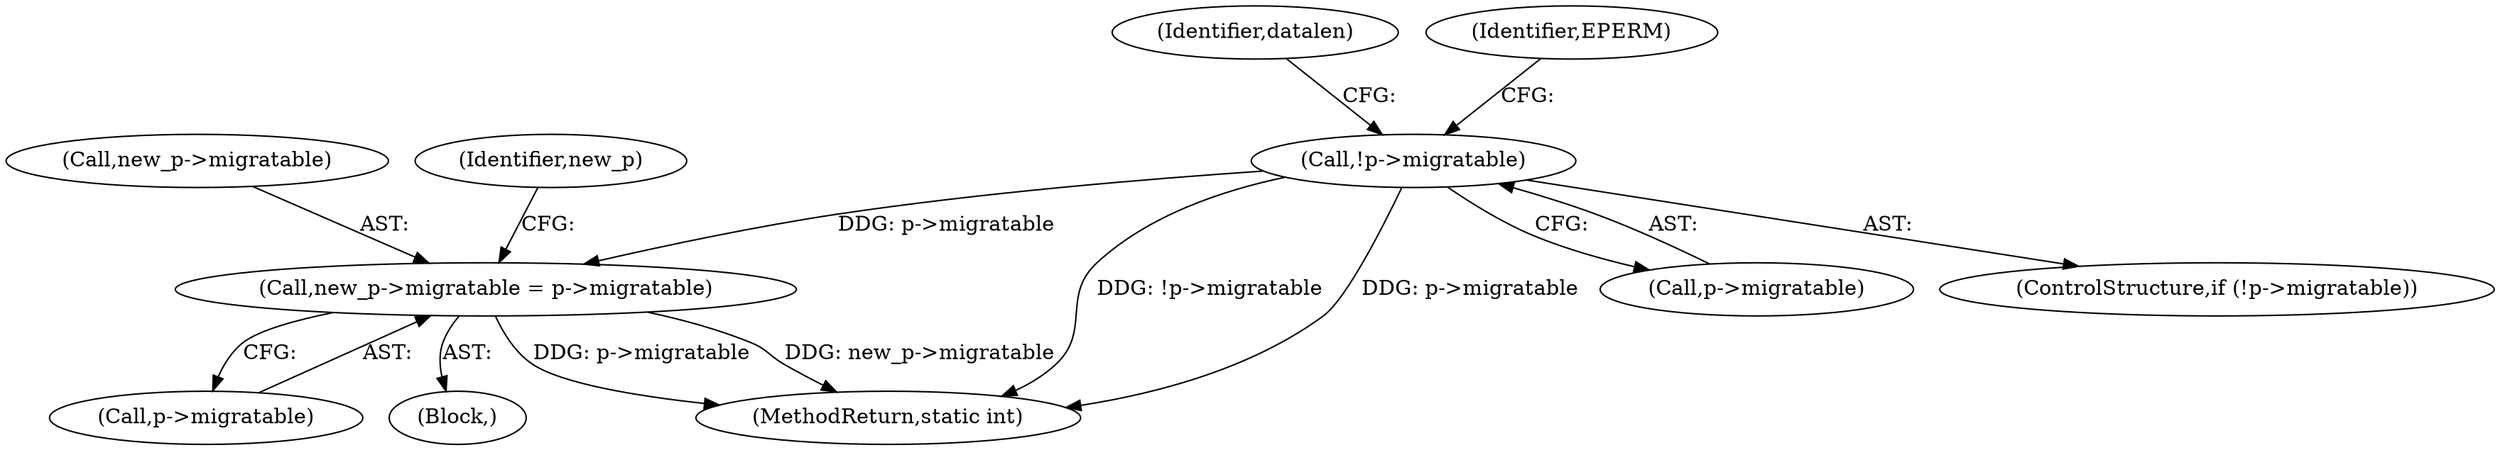 digraph "0_linux_096fe9eaea40a17e125569f9e657e34cdb6d73bd_0@pointer" {
"1000242" [label="(Call,new_p->migratable = p->migratable)"];
"1000139" [label="(Call,!p->migratable)"];
"1000149" [label="(Identifier,datalen)"];
"1000243" [label="(Call,new_p->migratable)"];
"1000145" [label="(Identifier,EPERM)"];
"1000246" [label="(Call,p->migratable)"];
"1000140" [label="(Call,p->migratable)"];
"1000251" [label="(Identifier,new_p)"];
"1000139" [label="(Call,!p->migratable)"];
"1000104" [label="(Block,)"];
"1000242" [label="(Call,new_p->migratable = p->migratable)"];
"1000138" [label="(ControlStructure,if (!p->migratable))"];
"1000324" [label="(MethodReturn,static int)"];
"1000242" -> "1000104"  [label="AST: "];
"1000242" -> "1000246"  [label="CFG: "];
"1000243" -> "1000242"  [label="AST: "];
"1000246" -> "1000242"  [label="AST: "];
"1000251" -> "1000242"  [label="CFG: "];
"1000242" -> "1000324"  [label="DDG: p->migratable"];
"1000242" -> "1000324"  [label="DDG: new_p->migratable"];
"1000139" -> "1000242"  [label="DDG: p->migratable"];
"1000139" -> "1000138"  [label="AST: "];
"1000139" -> "1000140"  [label="CFG: "];
"1000140" -> "1000139"  [label="AST: "];
"1000145" -> "1000139"  [label="CFG: "];
"1000149" -> "1000139"  [label="CFG: "];
"1000139" -> "1000324"  [label="DDG: !p->migratable"];
"1000139" -> "1000324"  [label="DDG: p->migratable"];
}

